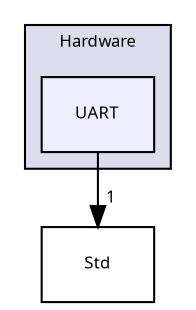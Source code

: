 digraph "Src/Com/Hardware/UART" {
  compound=true
  node [ fontsize="8", fontname="Sans"];
  edge [ labelfontsize="8", labelfontname="Sans"];
  subgraph clusterdir_29f4e3bfd8240ce7bca12dff6b06edb8 {
    graph [ bgcolor="#ddddee", pencolor="black", label="Hardware" fontname="Sans", fontsize="8", URL="dir_29f4e3bfd8240ce7bca12dff6b06edb8.html"]
  dir_ac74685e6f5ff2d64859ef6a5c399695 [shape=box, label="UART", style="filled", fillcolor="#eeeeff", pencolor="black", URL="dir_ac74685e6f5ff2d64859ef6a5c399695.html"];
  }
  dir_c8ac64408d68c845cbd2b74da1aeacd9 [shape=box label="Std" URL="dir_c8ac64408d68c845cbd2b74da1aeacd9.html"];
  dir_ac74685e6f5ff2d64859ef6a5c399695->dir_c8ac64408d68c845cbd2b74da1aeacd9 [headlabel="1", labeldistance=1.5 headhref="dir_000022_000021.html"];
}
